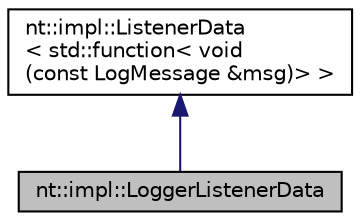 digraph "nt::impl::LoggerListenerData"
{
  edge [fontname="Helvetica",fontsize="10",labelfontname="Helvetica",labelfontsize="10"];
  node [fontname="Helvetica",fontsize="10",shape=record];
  Node1 [label="nt::impl::LoggerListenerData",height=0.2,width=0.4,color="black", fillcolor="grey75", style="filled", fontcolor="black"];
  Node2 -> Node1 [dir="back",color="midnightblue",fontsize="10",style="solid",fontname="Helvetica"];
  Node2 [label="nt::impl::ListenerData\l\< std::function\< void\l(const LogMessage &msg)\> \>",height=0.2,width=0.4,color="black", fillcolor="white", style="filled",URL="$classnt_1_1impl_1_1ListenerData.html"];
}
